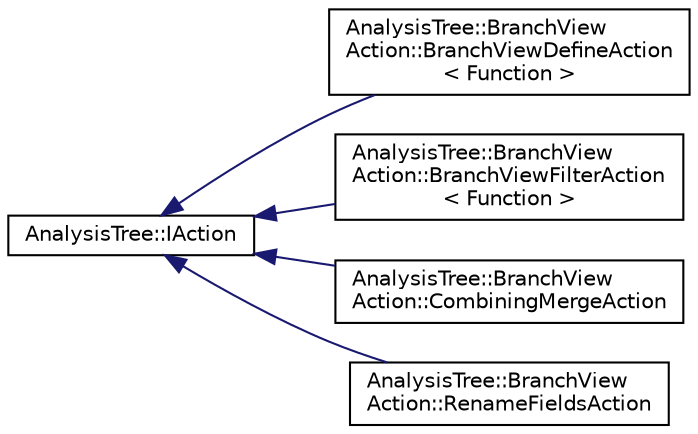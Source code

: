 digraph "Graphical Class Hierarchy"
{
  edge [fontname="Helvetica",fontsize="10",labelfontname="Helvetica",labelfontsize="10"];
  node [fontname="Helvetica",fontsize="10",shape=record];
  rankdir="LR";
  Node1 [label="AnalysisTree::IAction",height=0.2,width=0.4,color="black", fillcolor="white", style="filled",URL="$de/d77/classAnalysisTree_1_1IAction.html"];
  Node1 -> Node2 [dir="back",color="midnightblue",fontsize="10",style="solid",fontname="Helvetica"];
  Node2 [label="AnalysisTree::BranchView\lAction::BranchViewDefineAction\l\< Function \>",height=0.2,width=0.4,color="black", fillcolor="white", style="filled",URL="$d3/d32/classAnalysisTree_1_1BranchViewAction_1_1BranchViewDefineAction.html"];
  Node1 -> Node3 [dir="back",color="midnightblue",fontsize="10",style="solid",fontname="Helvetica"];
  Node3 [label="AnalysisTree::BranchView\lAction::BranchViewFilterAction\l\< Function \>",height=0.2,width=0.4,color="black", fillcolor="white", style="filled",URL="$d9/de2/classAnalysisTree_1_1BranchViewAction_1_1BranchViewFilterAction.html"];
  Node1 -> Node4 [dir="back",color="midnightblue",fontsize="10",style="solid",fontname="Helvetica"];
  Node4 [label="AnalysisTree::BranchView\lAction::CombiningMergeAction",height=0.2,width=0.4,color="black", fillcolor="white", style="filled",URL="$d8/d15/classAnalysisTree_1_1BranchViewAction_1_1CombiningMergeAction.html"];
  Node1 -> Node5 [dir="back",color="midnightblue",fontsize="10",style="solid",fontname="Helvetica"];
  Node5 [label="AnalysisTree::BranchView\lAction::RenameFieldsAction",height=0.2,width=0.4,color="black", fillcolor="white", style="filled",URL="$d8/d17/classAnalysisTree_1_1BranchViewAction_1_1RenameFieldsAction.html"];
}
